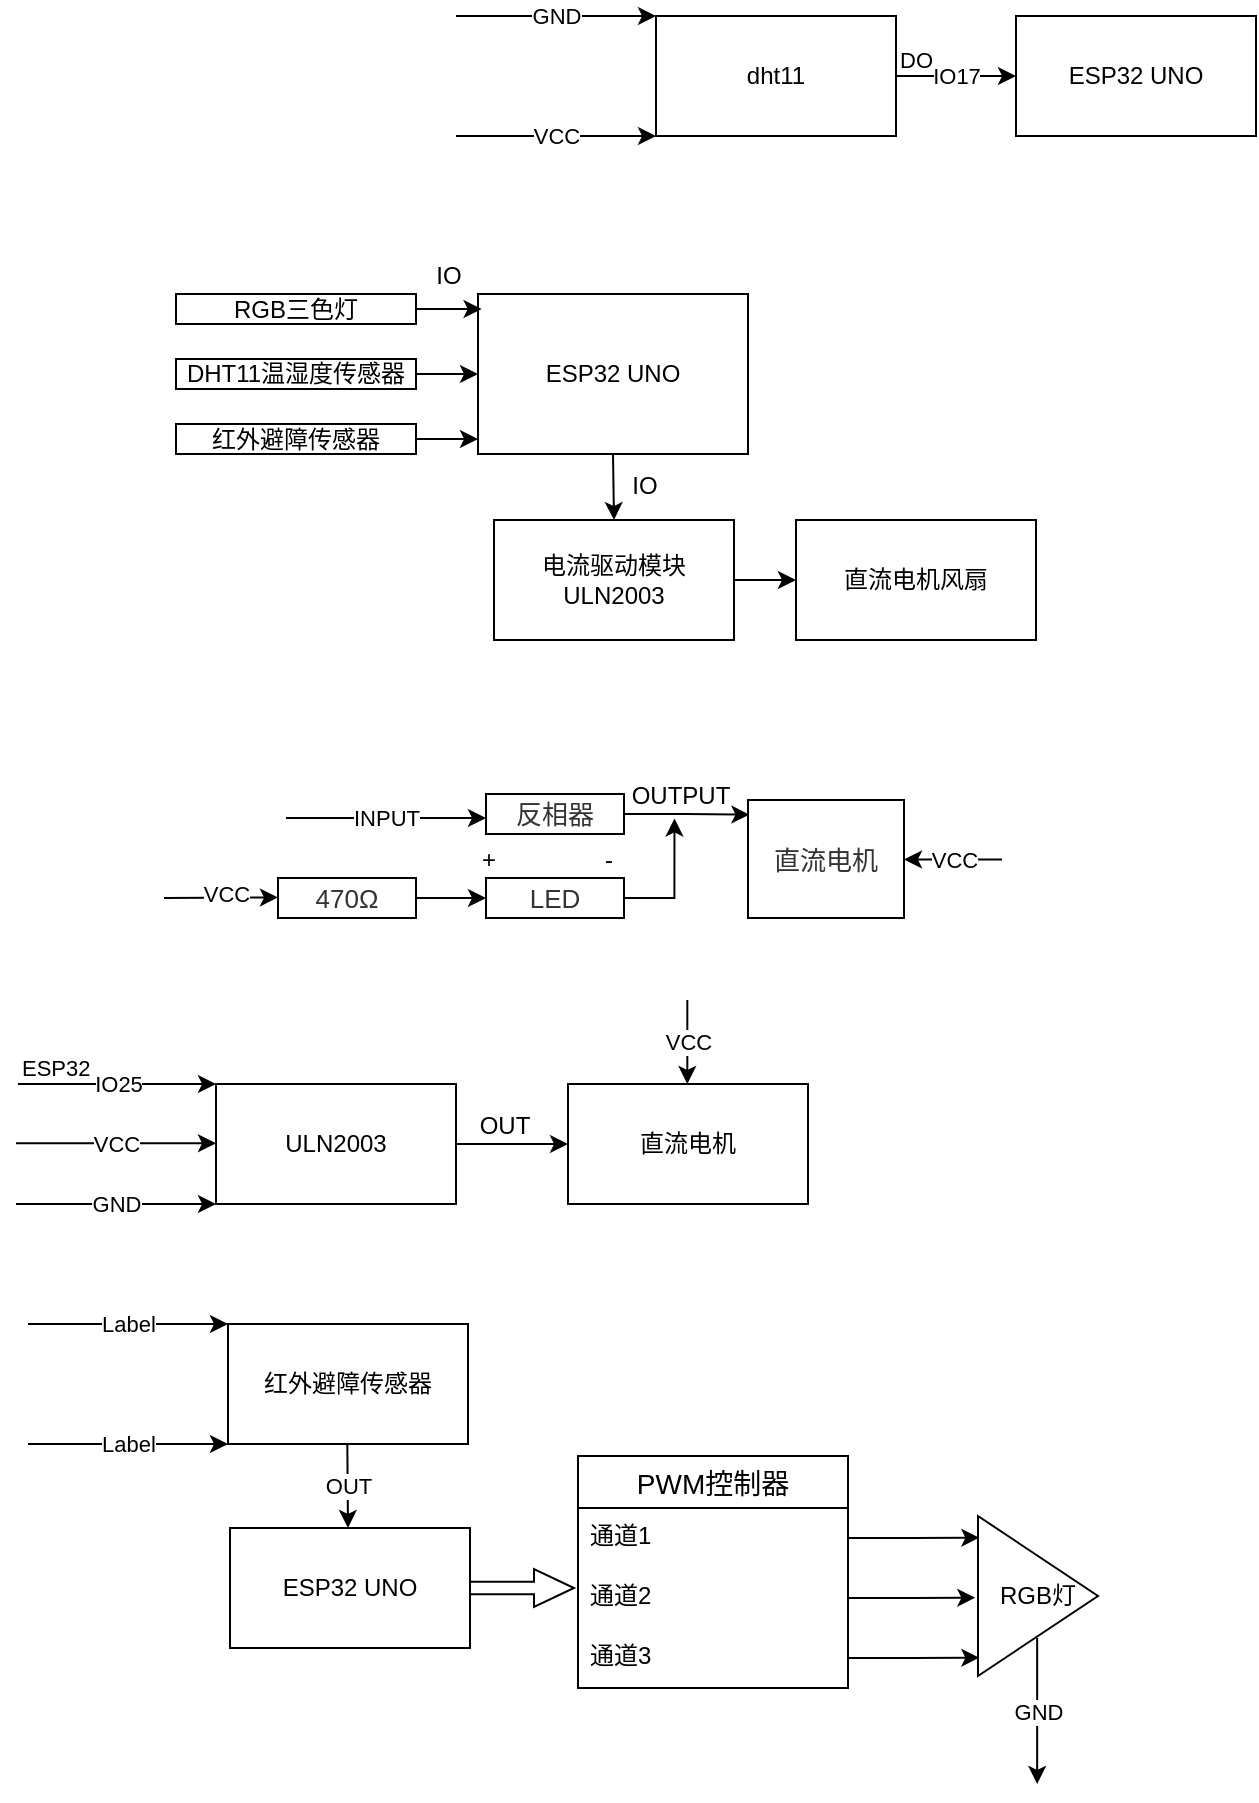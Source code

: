 <mxfile version="16.5.1" type="device"><diagram id="OjT4qE7OiKwxneA748QF" name="第 1 页"><mxGraphModel dx="865" dy="550" grid="0" gridSize="10" guides="1" tooltips="1" connect="1" arrows="1" fold="1" page="1" pageScale="1" pageWidth="827" pageHeight="1169" math="0" shadow="0"><root><mxCell id="0"/><mxCell id="1" parent="0"/><mxCell id="2id-9QGaGTdWAfszlyCC-1" value="dht11" style="rounded=0;whiteSpace=wrap;html=1;" vertex="1" parent="1"><mxGeometry x="350" y="90" width="120" height="60" as="geometry"/></mxCell><mxCell id="2id-9QGaGTdWAfszlyCC-2" value="" style="endArrow=classic;html=1;rounded=0;" edge="1" parent="1"><mxGeometry relative="1" as="geometry"><mxPoint x="250" y="90" as="sourcePoint"/><mxPoint x="350" y="90" as="targetPoint"/></mxGeometry></mxCell><mxCell id="2id-9QGaGTdWAfszlyCC-3" value="GND" style="edgeLabel;resizable=0;html=1;align=center;verticalAlign=middle;" connectable="0" vertex="1" parent="2id-9QGaGTdWAfszlyCC-2"><mxGeometry relative="1" as="geometry"/></mxCell><mxCell id="2id-9QGaGTdWAfszlyCC-4" value="" style="endArrow=classic;html=1;rounded=0;" edge="1" parent="1"><mxGeometry relative="1" as="geometry"><mxPoint x="250.0" y="150.0" as="sourcePoint"/><mxPoint x="350" y="150.0" as="targetPoint"/></mxGeometry></mxCell><mxCell id="2id-9QGaGTdWAfszlyCC-5" value="VCC" style="edgeLabel;resizable=0;html=1;align=center;verticalAlign=middle;" connectable="0" vertex="1" parent="2id-9QGaGTdWAfszlyCC-4"><mxGeometry relative="1" as="geometry"/></mxCell><mxCell id="2id-9QGaGTdWAfszlyCC-6" value="" style="endArrow=classic;html=1;rounded=0;" edge="1" parent="1" source="2id-9QGaGTdWAfszlyCC-1"><mxGeometry relative="1" as="geometry"><mxPoint x="470" y="120" as="sourcePoint"/><mxPoint x="530" y="120" as="targetPoint"/></mxGeometry></mxCell><mxCell id="2id-9QGaGTdWAfszlyCC-7" value="IO17" style="edgeLabel;resizable=0;html=1;align=center;verticalAlign=middle;" connectable="0" vertex="1" parent="2id-9QGaGTdWAfszlyCC-6"><mxGeometry relative="1" as="geometry"/></mxCell><mxCell id="2id-9QGaGTdWAfszlyCC-8" value="DO" style="edgeLabel;resizable=0;html=1;align=left;verticalAlign=bottom;" connectable="0" vertex="1" parent="2id-9QGaGTdWAfszlyCC-6"><mxGeometry x="-1" relative="1" as="geometry"/></mxCell><mxCell id="2id-9QGaGTdWAfszlyCC-9" value="ESP32 UNO" style="rounded=0;whiteSpace=wrap;html=1;" vertex="1" parent="1"><mxGeometry x="530" y="90" width="120" height="60" as="geometry"/></mxCell><mxCell id="2id-9QGaGTdWAfszlyCC-27" style="edgeStyle=orthogonalEdgeStyle;rounded=0;orthogonalLoop=1;jettySize=auto;html=1;exitX=0.5;exitY=1;exitDx=0;exitDy=0;entryX=0.5;entryY=0;entryDx=0;entryDy=0;" edge="1" parent="1" source="2id-9QGaGTdWAfszlyCC-10" target="2id-9QGaGTdWAfszlyCC-26"><mxGeometry relative="1" as="geometry"/></mxCell><mxCell id="2id-9QGaGTdWAfszlyCC-10" value="ESP32 UNO" style="rounded=0;whiteSpace=wrap;html=1;" vertex="1" parent="1"><mxGeometry x="261" y="229" width="135" height="80" as="geometry"/></mxCell><mxCell id="2id-9QGaGTdWAfszlyCC-16" style="edgeStyle=orthogonalEdgeStyle;rounded=0;orthogonalLoop=1;jettySize=auto;html=1;exitX=1;exitY=0.5;exitDx=0;exitDy=0;entryX=0.013;entryY=0.103;entryDx=0;entryDy=0;entryPerimeter=0;" edge="1" parent="1" source="2id-9QGaGTdWAfszlyCC-13" target="2id-9QGaGTdWAfszlyCC-10"><mxGeometry relative="1" as="geometry"/></mxCell><mxCell id="2id-9QGaGTdWAfszlyCC-13" value="RGB三色灯" style="rounded=0;whiteSpace=wrap;html=1;" vertex="1" parent="1"><mxGeometry x="110" y="229" width="120" height="15" as="geometry"/></mxCell><mxCell id="2id-9QGaGTdWAfszlyCC-17" style="edgeStyle=orthogonalEdgeStyle;rounded=0;orthogonalLoop=1;jettySize=auto;html=1;exitX=1;exitY=0.5;exitDx=0;exitDy=0;entryX=0;entryY=0.5;entryDx=0;entryDy=0;" edge="1" parent="1" source="2id-9QGaGTdWAfszlyCC-14" target="2id-9QGaGTdWAfszlyCC-10"><mxGeometry relative="1" as="geometry"/></mxCell><mxCell id="2id-9QGaGTdWAfszlyCC-14" value="DHT11温湿度传感器" style="rounded=0;whiteSpace=wrap;html=1;" vertex="1" parent="1"><mxGeometry x="110" y="261.5" width="120" height="15" as="geometry"/></mxCell><mxCell id="2id-9QGaGTdWAfszlyCC-20" style="edgeStyle=orthogonalEdgeStyle;rounded=0;orthogonalLoop=1;jettySize=auto;html=1;exitX=1;exitY=0.5;exitDx=0;exitDy=0;entryX=0;entryY=0.902;entryDx=0;entryDy=0;entryPerimeter=0;" edge="1" parent="1" source="2id-9QGaGTdWAfszlyCC-15" target="2id-9QGaGTdWAfszlyCC-10"><mxGeometry relative="1" as="geometry"/></mxCell><mxCell id="2id-9QGaGTdWAfszlyCC-15" value="红外避障传感器" style="rounded=0;whiteSpace=wrap;html=1;" vertex="1" parent="1"><mxGeometry x="110" y="294" width="120" height="15" as="geometry"/></mxCell><mxCell id="2id-9QGaGTdWAfszlyCC-23" value="IO" style="text;html=1;align=center;verticalAlign=middle;resizable=0;points=[];autosize=1;strokeColor=none;fillColor=none;" vertex="1" parent="1"><mxGeometry x="234" y="211" width="23" height="18" as="geometry"/></mxCell><mxCell id="2id-9QGaGTdWAfszlyCC-29" style="edgeStyle=orthogonalEdgeStyle;rounded=0;orthogonalLoop=1;jettySize=auto;html=1;exitX=1;exitY=0.5;exitDx=0;exitDy=0;entryX=0;entryY=0.5;entryDx=0;entryDy=0;" edge="1" parent="1" source="2id-9QGaGTdWAfszlyCC-26" target="2id-9QGaGTdWAfszlyCC-28"><mxGeometry relative="1" as="geometry"/></mxCell><mxCell id="2id-9QGaGTdWAfszlyCC-26" value="电流驱动模块&lt;br&gt;ULN2003" style="rounded=0;whiteSpace=wrap;html=1;" vertex="1" parent="1"><mxGeometry x="269" y="342" width="120" height="60" as="geometry"/></mxCell><mxCell id="2id-9QGaGTdWAfszlyCC-28" value="直流电机风扇" style="rounded=0;whiteSpace=wrap;html=1;" vertex="1" parent="1"><mxGeometry x="420" y="342" width="120" height="60" as="geometry"/></mxCell><mxCell id="2id-9QGaGTdWAfszlyCC-31" value="IO" style="text;html=1;align=center;verticalAlign=middle;resizable=0;points=[];autosize=1;strokeColor=none;fillColor=none;" vertex="1" parent="1"><mxGeometry x="332" y="316" width="23" height="18" as="geometry"/></mxCell><mxCell id="2id-9QGaGTdWAfszlyCC-37" value="" style="edgeStyle=orthogonalEdgeStyle;rounded=0;orthogonalLoop=1;jettySize=auto;html=1;" edge="1" parent="1" source="2id-9QGaGTdWAfszlyCC-32" target="2id-9QGaGTdWAfszlyCC-36"><mxGeometry relative="1" as="geometry"/></mxCell><mxCell id="2id-9QGaGTdWAfszlyCC-32" value="&lt;span style=&quot;color: rgb(51 , 51 , 51) ; font-family: &amp;#34;arial&amp;#34; , sans-serif ; font-size: 13px ; background-color: rgb(255 , 255 , 255)&quot;&gt;470Ω&lt;/span&gt;" style="rounded=0;whiteSpace=wrap;html=1;" vertex="1" parent="1"><mxGeometry x="161" y="521" width="69" height="20" as="geometry"/></mxCell><mxCell id="2id-9QGaGTdWAfszlyCC-33" value="" style="endArrow=classic;html=1;rounded=0;" edge="1" parent="1"><mxGeometry relative="1" as="geometry"><mxPoint x="104" y="531" as="sourcePoint"/><mxPoint x="161" y="530.71" as="targetPoint"/></mxGeometry></mxCell><mxCell id="2id-9QGaGTdWAfszlyCC-34" value="VCC" style="edgeLabel;resizable=0;html=1;align=center;verticalAlign=middle;" connectable="0" vertex="1" parent="2id-9QGaGTdWAfszlyCC-33"><mxGeometry relative="1" as="geometry"><mxPoint x="2" y="-2" as="offset"/></mxGeometry></mxCell><mxCell id="2id-9QGaGTdWAfszlyCC-47" style="edgeStyle=orthogonalEdgeStyle;rounded=0;orthogonalLoop=1;jettySize=auto;html=1;exitX=1;exitY=0.5;exitDx=0;exitDy=0;entryX=0.454;entryY=1.124;entryDx=0;entryDy=0;entryPerimeter=0;" edge="1" parent="1" source="2id-9QGaGTdWAfszlyCC-36" target="2id-9QGaGTdWAfszlyCC-50"><mxGeometry relative="1" as="geometry"><mxPoint x="360.143" y="487.114" as="targetPoint"/></mxGeometry></mxCell><mxCell id="2id-9QGaGTdWAfszlyCC-36" value="&lt;font color=&quot;#333333&quot; face=&quot;arial, sans-serif&quot;&gt;&lt;span style=&quot;font-size: 13px ; background-color: rgb(255 , 255 , 255)&quot;&gt;LED&lt;/span&gt;&lt;/font&gt;" style="rounded=0;whiteSpace=wrap;html=1;" vertex="1" parent="1"><mxGeometry x="265" y="521" width="69" height="20" as="geometry"/></mxCell><mxCell id="2id-9QGaGTdWAfszlyCC-38" value="+" style="text;html=1;align=center;verticalAlign=middle;resizable=0;points=[];autosize=1;strokeColor=none;fillColor=none;" vertex="1" parent="1"><mxGeometry x="257" y="503" width="17" height="18" as="geometry"/></mxCell><mxCell id="2id-9QGaGTdWAfszlyCC-39" value="-" style="text;html=1;align=center;verticalAlign=middle;resizable=0;points=[];autosize=1;strokeColor=none;fillColor=none;" vertex="1" parent="1"><mxGeometry x="319" y="503" width="14" height="18" as="geometry"/></mxCell><mxCell id="2id-9QGaGTdWAfszlyCC-40" value="" style="endArrow=classic;html=1;rounded=0;" edge="1" parent="1"><mxGeometry relative="1" as="geometry"><mxPoint x="165" y="491" as="sourcePoint"/><mxPoint x="265" y="491" as="targetPoint"/></mxGeometry></mxCell><mxCell id="2id-9QGaGTdWAfszlyCC-41" value="INPUT" style="edgeLabel;resizable=0;html=1;align=center;verticalAlign=middle;" connectable="0" vertex="1" parent="2id-9QGaGTdWAfszlyCC-40"><mxGeometry relative="1" as="geometry"/></mxCell><mxCell id="2id-9QGaGTdWAfszlyCC-45" style="edgeStyle=orthogonalEdgeStyle;rounded=0;orthogonalLoop=1;jettySize=auto;html=1;exitX=1;exitY=0.5;exitDx=0;exitDy=0;entryX=0.009;entryY=0.125;entryDx=0;entryDy=0;entryPerimeter=0;" edge="1" parent="1" source="2id-9QGaGTdWAfszlyCC-43" target="2id-9QGaGTdWAfszlyCC-44"><mxGeometry relative="1" as="geometry"/></mxCell><mxCell id="2id-9QGaGTdWAfszlyCC-43" value="&lt;font color=&quot;#333333&quot; face=&quot;arial, sans-serif&quot;&gt;&lt;span style=&quot;font-size: 13px ; background-color: rgb(255 , 255 , 255)&quot;&gt;反相器&lt;/span&gt;&lt;/font&gt;" style="rounded=0;whiteSpace=wrap;html=1;" vertex="1" parent="1"><mxGeometry x="265" y="479" width="69" height="20" as="geometry"/></mxCell><mxCell id="2id-9QGaGTdWAfszlyCC-44" value="&lt;font color=&quot;#333333&quot; face=&quot;arial, sans-serif&quot;&gt;&lt;span style=&quot;font-size: 13px ; background-color: rgb(255 , 255 , 255)&quot;&gt;直流电机&lt;/span&gt;&lt;/font&gt;" style="rounded=0;whiteSpace=wrap;html=1;" vertex="1" parent="1"><mxGeometry x="396" y="482" width="78" height="59" as="geometry"/></mxCell><mxCell id="2id-9QGaGTdWAfszlyCC-48" value="" style="endArrow=classic;html=1;rounded=0;" edge="1" parent="1"><mxGeometry relative="1" as="geometry"><mxPoint x="523" y="511.71" as="sourcePoint"/><mxPoint x="474" y="511.71" as="targetPoint"/></mxGeometry></mxCell><mxCell id="2id-9QGaGTdWAfszlyCC-49" value="VCC" style="edgeLabel;resizable=0;html=1;align=center;verticalAlign=middle;" connectable="0" vertex="1" parent="2id-9QGaGTdWAfszlyCC-48"><mxGeometry relative="1" as="geometry"/></mxCell><mxCell id="2id-9QGaGTdWAfszlyCC-50" value="OUTPUT" style="text;html=1;align=center;verticalAlign=middle;resizable=0;points=[];autosize=1;strokeColor=none;fillColor=none;" vertex="1" parent="1"><mxGeometry x="332" y="471" width="60" height="18" as="geometry"/></mxCell><mxCell id="2id-9QGaGTdWAfszlyCC-64" value="" style="edgeStyle=orthogonalEdgeStyle;rounded=0;orthogonalLoop=1;jettySize=auto;html=1;" edge="1" parent="1" source="2id-9QGaGTdWAfszlyCC-52" target="2id-9QGaGTdWAfszlyCC-63"><mxGeometry relative="1" as="geometry"/></mxCell><mxCell id="2id-9QGaGTdWAfszlyCC-52" value="ULN2003" style="rounded=0;whiteSpace=wrap;html=1;" vertex="1" parent="1"><mxGeometry x="130" y="624" width="120" height="60" as="geometry"/></mxCell><mxCell id="2id-9QGaGTdWAfszlyCC-53" value="" style="endArrow=classic;html=1;rounded=0;" edge="1" parent="1"><mxGeometry relative="1" as="geometry"><mxPoint x="31" y="624" as="sourcePoint"/><mxPoint x="130" y="624" as="targetPoint"/></mxGeometry></mxCell><mxCell id="2id-9QGaGTdWAfszlyCC-54" value="IO25" style="edgeLabel;resizable=0;html=1;align=center;verticalAlign=middle;" connectable="0" vertex="1" parent="2id-9QGaGTdWAfszlyCC-53"><mxGeometry relative="1" as="geometry"/></mxCell><mxCell id="2id-9QGaGTdWAfszlyCC-55" value="ESP32" style="edgeLabel;resizable=0;html=1;align=left;verticalAlign=bottom;" connectable="0" vertex="1" parent="2id-9QGaGTdWAfszlyCC-53"><mxGeometry x="-1" relative="1" as="geometry"/></mxCell><mxCell id="2id-9QGaGTdWAfszlyCC-56" value="" style="endArrow=classic;html=1;rounded=0;" edge="1" parent="1"><mxGeometry relative="1" as="geometry"><mxPoint x="30" y="653.66" as="sourcePoint"/><mxPoint x="130" y="653.66" as="targetPoint"/></mxGeometry></mxCell><mxCell id="2id-9QGaGTdWAfszlyCC-57" value="VCC" style="edgeLabel;resizable=0;html=1;align=center;verticalAlign=middle;" connectable="0" vertex="1" parent="2id-9QGaGTdWAfszlyCC-56"><mxGeometry relative="1" as="geometry"/></mxCell><mxCell id="2id-9QGaGTdWAfszlyCC-61" value="" style="endArrow=classic;html=1;rounded=0;" edge="1" parent="1"><mxGeometry relative="1" as="geometry"><mxPoint x="30" y="684" as="sourcePoint"/><mxPoint x="130" y="684" as="targetPoint"/></mxGeometry></mxCell><mxCell id="2id-9QGaGTdWAfszlyCC-62" value="GND" style="edgeLabel;resizable=0;html=1;align=center;verticalAlign=middle;" connectable="0" vertex="1" parent="2id-9QGaGTdWAfszlyCC-61"><mxGeometry relative="1" as="geometry"/></mxCell><mxCell id="2id-9QGaGTdWAfszlyCC-63" value="直流电机" style="whiteSpace=wrap;html=1;rounded=0;" vertex="1" parent="1"><mxGeometry x="306" y="624" width="120" height="60" as="geometry"/></mxCell><mxCell id="2id-9QGaGTdWAfszlyCC-65" value="OUT" style="text;html=1;align=center;verticalAlign=middle;resizable=0;points=[];autosize=1;strokeColor=none;fillColor=none;" vertex="1" parent="1"><mxGeometry x="256" y="636" width="36" height="18" as="geometry"/></mxCell><mxCell id="2id-9QGaGTdWAfszlyCC-66" value="" style="endArrow=classic;html=1;rounded=0;" edge="1" parent="1"><mxGeometry relative="1" as="geometry"><mxPoint x="365.66" y="582" as="sourcePoint"/><mxPoint x="365.66" y="624" as="targetPoint"/></mxGeometry></mxCell><mxCell id="2id-9QGaGTdWAfszlyCC-67" value="VCC" style="edgeLabel;resizable=0;html=1;align=center;verticalAlign=middle;" connectable="0" vertex="1" parent="2id-9QGaGTdWAfszlyCC-66"><mxGeometry relative="1" as="geometry"/></mxCell><mxCell id="2id-9QGaGTdWAfszlyCC-68" value="红外避障传感器" style="rounded=0;whiteSpace=wrap;html=1;" vertex="1" parent="1"><mxGeometry x="136" y="744" width="120" height="60" as="geometry"/></mxCell><mxCell id="2id-9QGaGTdWAfszlyCC-69" value="" style="endArrow=classic;html=1;rounded=0;" edge="1" parent="1"><mxGeometry relative="1" as="geometry"><mxPoint x="36" y="744" as="sourcePoint"/><mxPoint x="136" y="744" as="targetPoint"/></mxGeometry></mxCell><mxCell id="2id-9QGaGTdWAfszlyCC-70" value="Label" style="edgeLabel;resizable=0;html=1;align=center;verticalAlign=middle;" connectable="0" vertex="1" parent="2id-9QGaGTdWAfszlyCC-69"><mxGeometry relative="1" as="geometry"/></mxCell><mxCell id="2id-9QGaGTdWAfszlyCC-72" value="" style="endArrow=classic;html=1;rounded=0;" edge="1" parent="1"><mxGeometry relative="1" as="geometry"><mxPoint x="36.0" y="804.0" as="sourcePoint"/><mxPoint x="136.0" y="804.0" as="targetPoint"/></mxGeometry></mxCell><mxCell id="2id-9QGaGTdWAfszlyCC-73" value="Label" style="edgeLabel;resizable=0;html=1;align=center;verticalAlign=middle;" connectable="0" vertex="1" parent="2id-9QGaGTdWAfszlyCC-72"><mxGeometry relative="1" as="geometry"/></mxCell><mxCell id="2id-9QGaGTdWAfszlyCC-76" value="ESP32 UNO" style="rounded=0;whiteSpace=wrap;html=1;" vertex="1" parent="1"><mxGeometry x="137" y="846" width="120" height="60" as="geometry"/></mxCell><mxCell id="2id-9QGaGTdWAfszlyCC-77" value="PWM控制器" style="swimlane;fontStyle=0;childLayout=stackLayout;horizontal=1;startSize=26;horizontalStack=0;resizeParent=1;resizeParentMax=0;resizeLast=0;collapsible=1;marginBottom=0;align=center;fontSize=14;" vertex="1" parent="1"><mxGeometry x="311" y="810" width="135" height="116" as="geometry"/></mxCell><mxCell id="2id-9QGaGTdWAfszlyCC-78" value="通道1" style="text;strokeColor=none;fillColor=none;spacingLeft=4;spacingRight=4;overflow=hidden;rotatable=0;points=[[0,0.5],[1,0.5]];portConstraint=eastwest;fontSize=12;" vertex="1" parent="2id-9QGaGTdWAfszlyCC-77"><mxGeometry y="26" width="135" height="30" as="geometry"/></mxCell><mxCell id="2id-9QGaGTdWAfszlyCC-79" value="通道2" style="text;strokeColor=none;fillColor=none;spacingLeft=4;spacingRight=4;overflow=hidden;rotatable=0;points=[[0,0.5],[1,0.5]];portConstraint=eastwest;fontSize=12;" vertex="1" parent="2id-9QGaGTdWAfszlyCC-77"><mxGeometry y="56" width="135" height="30" as="geometry"/></mxCell><mxCell id="2id-9QGaGTdWAfszlyCC-80" value="通道3" style="text;strokeColor=none;fillColor=none;spacingLeft=4;spacingRight=4;overflow=hidden;rotatable=0;points=[[0,0.5],[1,0.5]];portConstraint=eastwest;fontSize=12;" vertex="1" parent="2id-9QGaGTdWAfszlyCC-77"><mxGeometry y="86" width="135" height="30" as="geometry"/></mxCell><mxCell id="2id-9QGaGTdWAfszlyCC-81" value="" style="endArrow=classic;html=1;rounded=0;" edge="1" parent="1"><mxGeometry relative="1" as="geometry"><mxPoint x="195.66" y="804" as="sourcePoint"/><mxPoint x="196" y="846" as="targetPoint"/></mxGeometry></mxCell><mxCell id="2id-9QGaGTdWAfszlyCC-82" value="OUT" style="edgeLabel;resizable=0;html=1;align=center;verticalAlign=middle;" connectable="0" vertex="1" parent="2id-9QGaGTdWAfszlyCC-81"><mxGeometry relative="1" as="geometry"/></mxCell><mxCell id="2id-9QGaGTdWAfszlyCC-87" value="" style="html=1;shadow=0;dashed=0;align=center;verticalAlign=middle;shape=mxgraph.arrows2.arrow;dy=0.67;dx=20;notch=0;" vertex="1" parent="1"><mxGeometry x="257" y="866.5" width="52" height="19" as="geometry"/></mxCell><mxCell id="2id-9QGaGTdWAfszlyCC-93" style="edgeStyle=orthogonalEdgeStyle;rounded=0;orthogonalLoop=1;jettySize=auto;html=1;exitX=1;exitY=0.5;exitDx=0;exitDy=0;" edge="1" parent="1" source="2id-9QGaGTdWAfszlyCC-78"><mxGeometry relative="1" as="geometry"><mxPoint x="511.667" y="850.833" as="targetPoint"/></mxGeometry></mxCell><mxCell id="2id-9QGaGTdWAfszlyCC-94" style="edgeStyle=orthogonalEdgeStyle;rounded=0;orthogonalLoop=1;jettySize=auto;html=1;exitX=1;exitY=0.5;exitDx=0;exitDy=0;" edge="1" parent="1" source="2id-9QGaGTdWAfszlyCC-79"><mxGeometry relative="1" as="geometry"><mxPoint x="509.667" y="880.833" as="targetPoint"/></mxGeometry></mxCell><mxCell id="2id-9QGaGTdWAfszlyCC-95" style="edgeStyle=orthogonalEdgeStyle;rounded=0;orthogonalLoop=1;jettySize=auto;html=1;exitX=1;exitY=0.5;exitDx=0;exitDy=0;" edge="1" parent="1" source="2id-9QGaGTdWAfszlyCC-80"><mxGeometry relative="1" as="geometry"><mxPoint x="511.667" y="910.833" as="targetPoint"/></mxGeometry></mxCell><mxCell id="2id-9QGaGTdWAfszlyCC-97" value="RGB灯" style="triangle;whiteSpace=wrap;html=1;" vertex="1" parent="1"><mxGeometry x="511" y="840" width="60" height="80" as="geometry"/></mxCell><mxCell id="2id-9QGaGTdWAfszlyCC-98" value="" style="endArrow=classic;html=1;rounded=0;" edge="1" parent="1"><mxGeometry relative="1" as="geometry"><mxPoint x="540.58" y="901" as="sourcePoint"/><mxPoint x="540.58" y="974" as="targetPoint"/></mxGeometry></mxCell><mxCell id="2id-9QGaGTdWAfszlyCC-99" value="GND" style="edgeLabel;resizable=0;html=1;align=center;verticalAlign=middle;" connectable="0" vertex="1" parent="2id-9QGaGTdWAfszlyCC-98"><mxGeometry relative="1" as="geometry"/></mxCell></root></mxGraphModel></diagram></mxfile>
